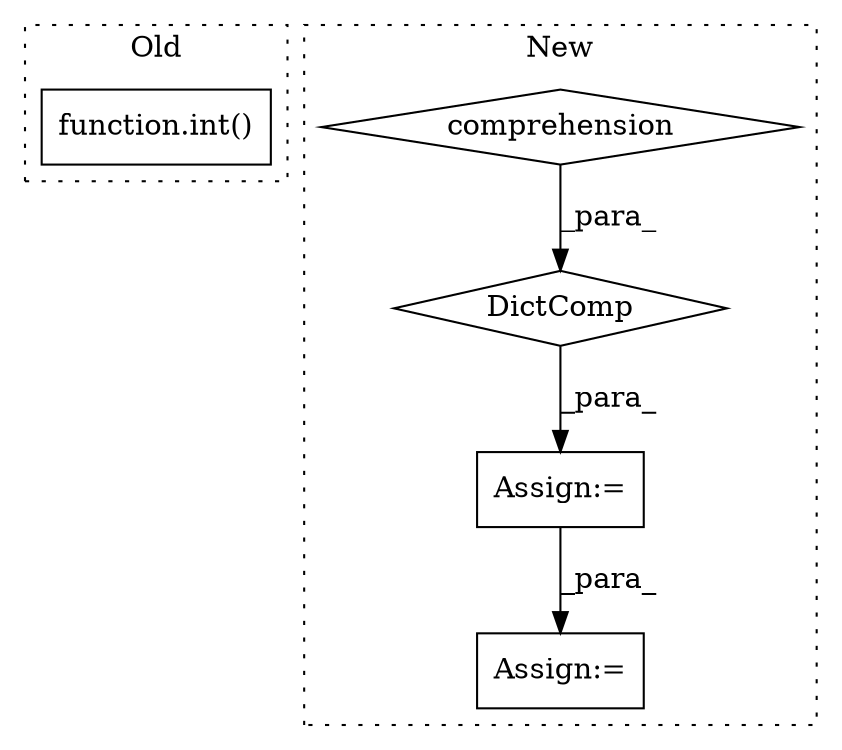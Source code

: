 digraph G {
subgraph cluster0 {
1 [label="function.int()" a="75" s="5209,5260" l="4,1" shape="box"];
label = "Old";
style="dotted";
}
subgraph cluster1 {
2 [label="DictComp" a="84" s="8482" l="36" shape="diamond"];
3 [label="comprehension" a="45" s="8492" l="3" shape="diamond"];
4 [label="Assign:=" a="68" s="8545" l="3" shape="box"];
5 [label="Assign:=" a="68" s="8587" l="3" shape="box"];
label = "New";
style="dotted";
}
2 -> 4 [label="_para_"];
3 -> 2 [label="_para_"];
4 -> 5 [label="_para_"];
}